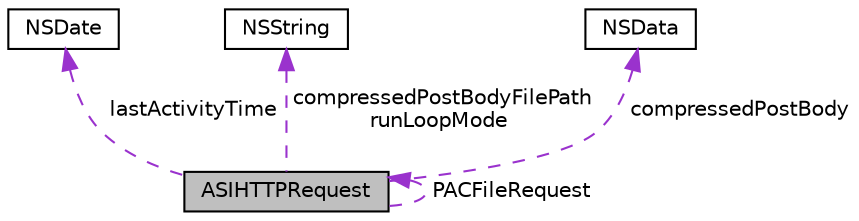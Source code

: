 digraph G
{
  edge [fontname="Helvetica",fontsize="10",labelfontname="Helvetica",labelfontsize="10"];
  node [fontname="Helvetica",fontsize="10",shape=record];
  Node1 [label="ASIHTTPRequest",height=0.2,width=0.4,color="black", fillcolor="grey75", style="filled" fontcolor="black"];
  Node2 -> Node1 [dir="back",color="darkorchid3",fontsize="10",style="dashed",label=" lastActivityTime" ];
  Node2 [label="NSDate",height=0.2,width=0.4,color="black", fillcolor="white", style="filled",URL="$class_n_s_date.html"];
  Node3 -> Node1 [dir="back",color="darkorchid3",fontsize="10",style="dashed",label=" compressedPostBodyFilePath\nrunLoopMode" ];
  Node3 [label="NSString",height=0.2,width=0.4,color="black", fillcolor="white", style="filled",URL="$class_n_s_string.html"];
  Node1 -> Node1 [dir="back",color="darkorchid3",fontsize="10",style="dashed",label=" PACFileRequest" ];
  Node4 -> Node1 [dir="back",color="darkorchid3",fontsize="10",style="dashed",label=" compressedPostBody" ];
  Node4 [label="NSData",height=0.2,width=0.4,color="black", fillcolor="white", style="filled",URL="$class_n_s_data.html"];
}
